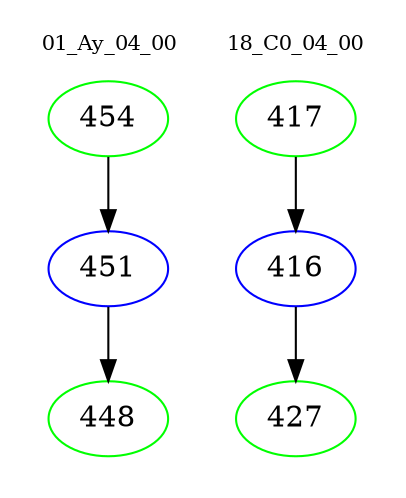digraph{
subgraph cluster_0 {
color = white
label = "01_Ay_04_00";
fontsize=10;
T0_454 [label="454", color="green"]
T0_454 -> T0_451 [color="black"]
T0_451 [label="451", color="blue"]
T0_451 -> T0_448 [color="black"]
T0_448 [label="448", color="green"]
}
subgraph cluster_1 {
color = white
label = "18_C0_04_00";
fontsize=10;
T1_417 [label="417", color="green"]
T1_417 -> T1_416 [color="black"]
T1_416 [label="416", color="blue"]
T1_416 -> T1_427 [color="black"]
T1_427 [label="427", color="green"]
}
}
